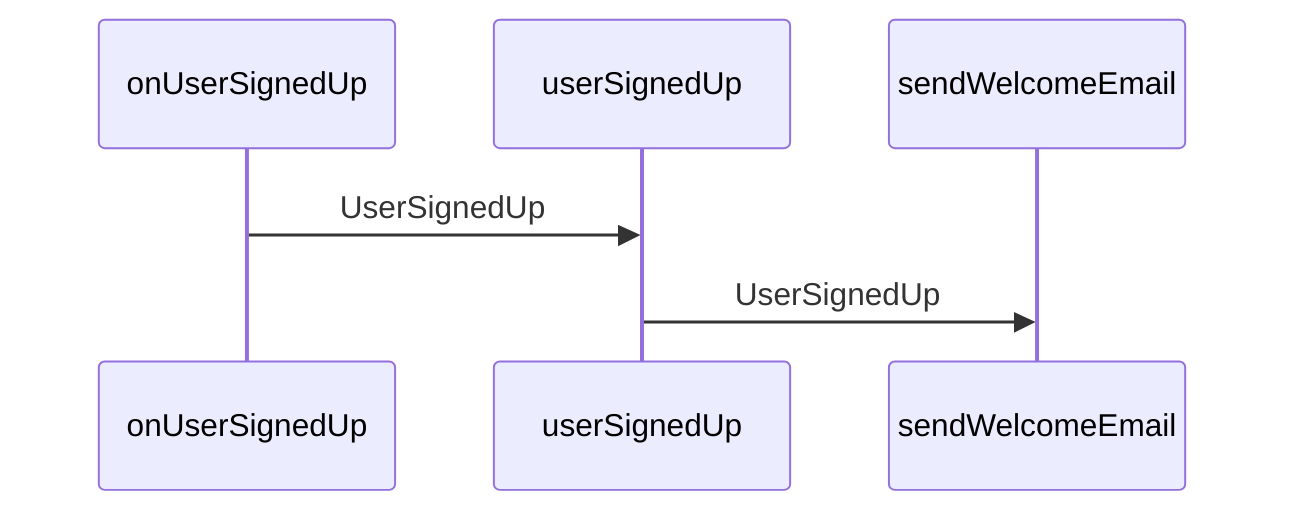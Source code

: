 sequenceDiagram
    participant onUserSignedUp
    participant userSignedUp
    participant sendWelcomeEmail
    onUserSignedUp->>userSignedUp: UserSignedUp
    userSignedUp->>sendWelcomeEmail: UserSignedUp
